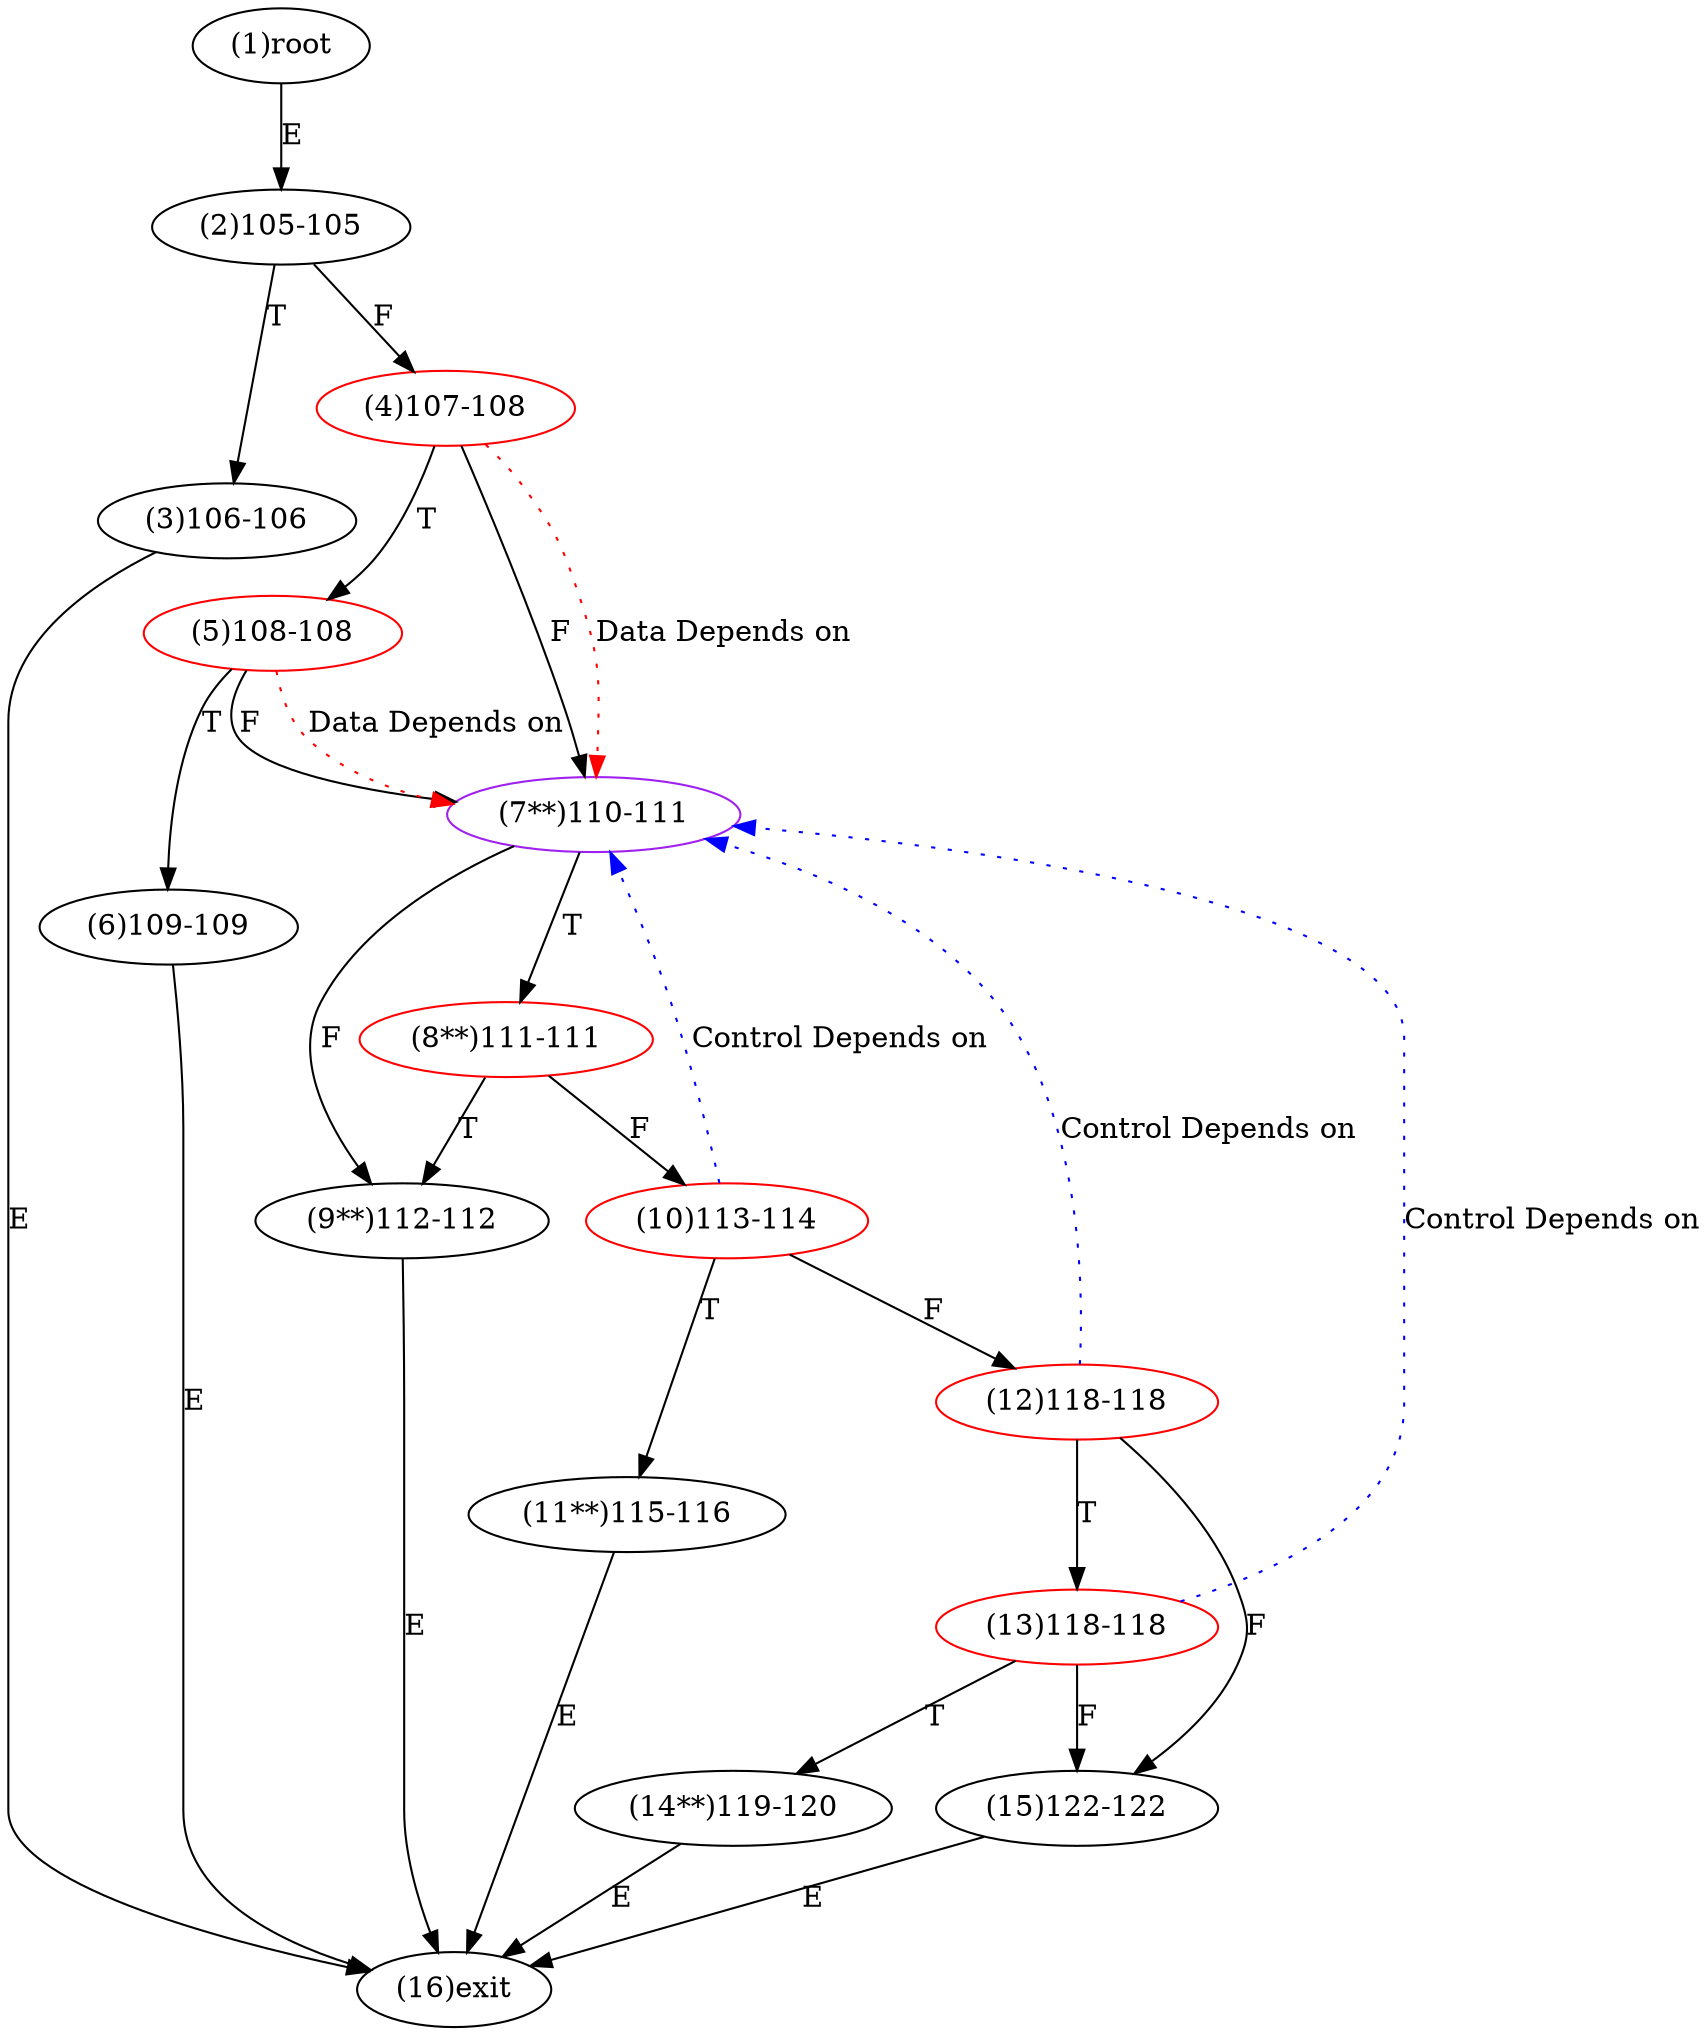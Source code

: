digraph "" { 
1[ label="(1)root"];
2[ label="(2)105-105"];
3[ label="(3)106-106"];
4[ label="(4)107-108",color=red];
5[ label="(5)108-108",color=red];
6[ label="(6)109-109"];
7[ label="(7**)110-111",color=purple];
8[ label="(8**)111-111",color=red];
9[ label="(9**)112-112"];
10[ label="(10)113-114",color=red];
11[ label="(11**)115-116"];
12[ label="(12)118-118",color=red];
13[ label="(13)118-118",color=red];
14[ label="(14**)119-120"];
15[ label="(15)122-122"];
16[ label="(16)exit"];
1->2[ label="E"];
2->4[ label="F"];
2->3[ label="T"];
3->16[ label="E"];
4->7[ label="F"];
4->5[ label="T"];
5->7[ label="F"];
5->6[ label="T"];
6->16[ label="E"];
7->9[ label="F"];
7->8[ label="T"];
8->10[ label="F"];
8->9[ label="T"];
9->16[ label="E"];
10->12[ label="F"];
10->11[ label="T"];
11->16[ label="E"];
12->15[ label="F"];
12->13[ label="T"];
13->15[ label="F"];
13->14[ label="T"];
14->16[ label="E"];
15->16[ label="E"];
4->7[ color="red" label="Data Depends on" style = dotted ];
5->7[ color="red" label="Data Depends on" style = dotted ];
10->7[ color="blue" label="Control Depends on" style = dotted ];
12->7[ color="blue" label="Control Depends on" style = dotted ];
13->7[ color="blue" label="Control Depends on" style = dotted ];
}
